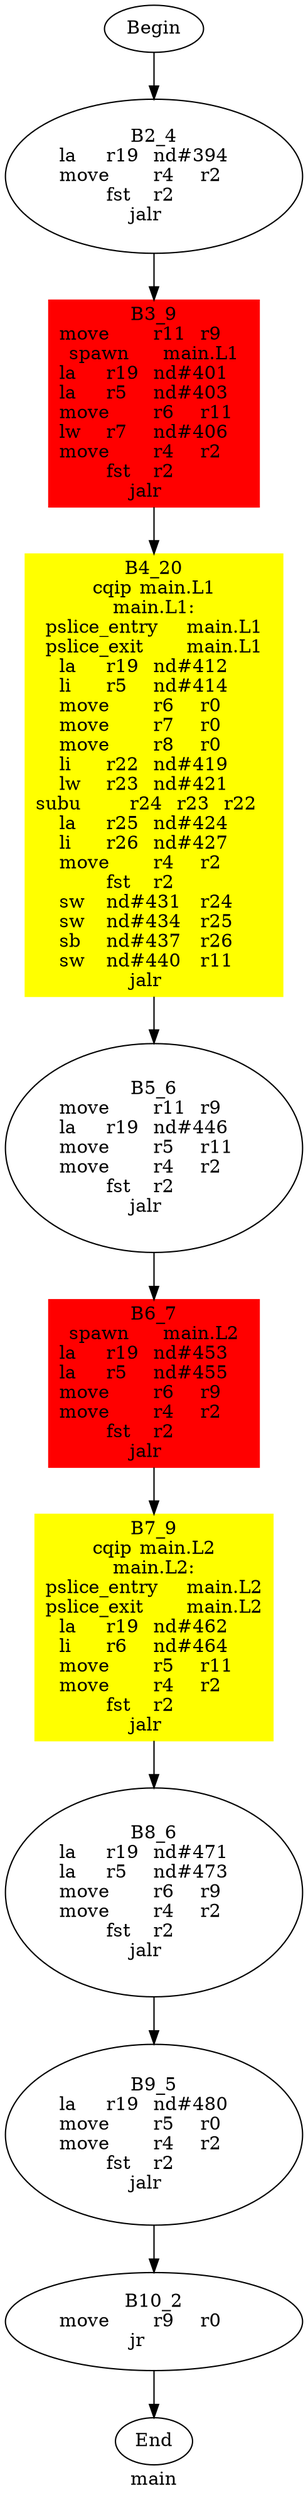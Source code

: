 digraph G{
	label = "main"	style = "dashed";
	color = purple;
	Node0 [label = "Begin"];
	Node0 -> {Node2 }
	Node1 [label = "End"];
	Node1 -> {}
	Node2 [label = "B2_4\nla	r19	nd#394	\nmove	r4	r2	\nfst	r2	\njalr	\n"];
	Node2 -> {Node3 }
	Node3 [label = "B3_9\nmove	r11	r9	\nspawn	main.L1\nla	r19	nd#401	\nla	r5	nd#403	\nmove	r6	r11	\nlw	r7	nd#406	\nmove	r4	r2	\nfst	r2	\njalr	\n"];
	Node3 -> {Node4 }
	Node4 [label = "B4_20\ncqip	main.L1\nmain.L1:\npslice_entry	main.L1\npslice_exit	main.L1\nla	r19	nd#412	\nli	r5	nd#414	\nmove	r6	r0	\nmove	r7	r0	\nmove	r8	r0	\nli	r22	nd#419	\nlw	r23	nd#421	\nsubu	r24	r23	r22	\nla	r25	nd#424	\nli	r26	nd#427	\nmove	r4	r2	\nfst	r2	\nsw	nd#431	r24	\nsw	nd#434	r25	\nsb	nd#437	r26	\nsw	nd#440	r11	\njalr	\n"];
	Node4 -> {Node5 }
	Node5 [label = "B5_6\nmove	r11	r9	\nla	r19	nd#446	\nmove	r5	r11	\nmove	r4	r2	\nfst	r2	\njalr	\n"];
	Node5 -> {Node6 }
	Node6 [label = "B6_7\nspawn	main.L2\nla	r19	nd#453	\nla	r5	nd#455	\nmove	r6	r9	\nmove	r4	r2	\nfst	r2	\njalr	\n"];
	Node6 -> {Node7 }
	Node7 [label = "B7_9\ncqip	main.L2\nmain.L2:\npslice_entry	main.L2\npslice_exit	main.L2\nla	r19	nd#462	\nli	r6	nd#464	\nmove	r5	r11	\nmove	r4	r2	\nfst	r2	\njalr	\n"];
	Node7 -> {Node8 }
	Node8 [label = "B8_6\nla	r19	nd#471	\nla	r5	nd#473	\nmove	r6	r9	\nmove	r4	r2	\nfst	r2	\njalr	\n"];
	Node8 -> {Node9 }
	Node9 [label = "B9_5\nla	r19	nd#480	\nmove	r5	r0	\nmove	r4	r2	\nfst	r2	\njalr	\n"];
	Node9 -> {Node10 }
	Node10 [label = "B10_2\nmove	r9	r0	\njr	\n"];
	Node10 -> {Node1 }
	Node3 [shape = box ,style=filled ,color=red];
	Node6 [shape = box ,style=filled ,color=red];
	Node4 [shape = polygon ,style=filled ,color=yellow];
	Node7 [shape = polygon ,style=filled ,color=yellow];
}
